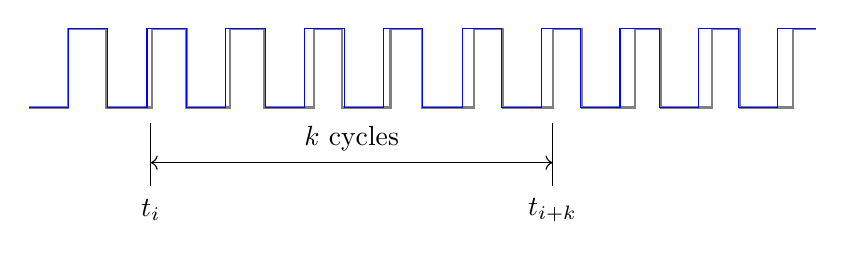\begin{tikzpicture}[scale=1]
\draw[gray, thick] (0,0) --(0.01,0) --(0.02,0) --(0.03,0) --(0.04,0) --(0.05,0) --(0.06,0) --(0.07,0) --(0.08,0) --(0.09,0) --(0.1,0) --(0.11,0) --(0.12,0) --(0.13,0) --(0.14,0) --(0.15,0) --(0.16,0) --(0.17,0) --(0.18,0) --(0.19,0) --(0.2,0) --(0.21,0) --(0.22,0) --(0.23,0) --(0.24,0) --(0.25,0) --(0.26,0) --(0.27,0) --(0.28,0) --(0.29,0) --(0.3,0) --(0.31,0) --(0.32,0) --(0.33,0) --(0.34,0) --(0.35,0) --(0.36,0) --(0.37,0) --(0.38,0) --(0.39,0) --(0.4,0) --(0.41,0) --(0.42,0) --(0.43,0) --(0.44,0) --(0.451,0) --(0.461,0) --(0.47,0) --(0.48,0) --(0.49,0) --(0.5,0) --(0.5,1) --(0.5,1) --(0.51,1) --(0.52,1) --(0.53,1) --(0.54,1) --(0.551,1) --(0.561,1) --(0.571,1) --(0.581,1) --(0.591,1) --(0.601,1) --(0.611,1) --(0.621,1) --(0.631,1) --(0.641,1) --(0.651,1) --(0.661,1) --(0.671,1) --(0.681,1) --(0.691,1) --(0.701,1) --(0.711,1) --(0.721,1) --(0.731,1) --(0.741,1) --(0.751,1) --(0.761,1) --(0.771,1) --(0.781,1) --(0.791,1) --(0.801,1) --(0.811,1) --(0.821,1) --(0.831,1) --(0.841,1) --(0.851,1) --(0.861,1) --(0.871,1) --(0.881,1) --(0.891,1) --(0.901,1) --(0.911,1) --(0.921,1) --(0.931,1) --(0.941,1) --(0.951,1) --(0.961,1) --(0.971,1) --(0.981,1) --(0.981,0) --(0.981,0) --(0.991,0) --(1.001,0) --(1.011,0) --(1.021,0) --(1.031,0) --(1.041,0) --(1.051,0) --(1.061,0) --(1.071,0) --(1.081,0) --(1.091,0) --(1.101,0) --(1.111,0) --(1.121,0) --(1.131,0) --(1.141,0) --(1.151,0) --(1.161,0) --(1.171,0) --(1.181,0) --(1.191,0) --(1.201,0) --(1.211,0) --(1.221,0) --(1.231,0) --(1.241,0) --(1.251,0) --(1.261,0) --(1.271,0) --(1.281,0) --(1.291,0) --(1.301,0) --(1.311,0) --(1.321,0) --(1.331,0) --(1.341,0) --(1.351,0) --(1.361,0) --(1.371,0) --(1.381,0) --(1.391,0) --(1.401,0) --(1.411,0) --(1.421,0) --(1.431,0) --(1.441,0) --(1.451,0) --(1.461,0) --(1.471,0) --(1.481,0) --(1.491,0) --(1.502,0) --(1.512,0) --(1.522,0) --(1.532,0) --(1.542,0) --(1.552,0) --(1.562,0) --(1.562,1) --(1.562,1) --(1.572,1) --(1.582,1) --(1.592,1) --(1.602,1) --(1.612,1) --(1.622,1) --(1.632,1) --(1.642,1) --(1.652,1) --(1.662,1) --(1.672,1) --(1.682,1) --(1.692,1) --(1.702,1) --(1.712,1) --(1.722,1) --(1.732,1) --(1.742,1) --(1.752,1) --(1.762,1) --(1.772,1) --(1.782,1) --(1.792,1) --(1.802,1) --(1.812,1) --(1.822,1) --(1.832,1) --(1.842,1) --(1.852,1) --(1.862,1) --(1.872,1) --(1.882,1) --(1.892,1) --(1.902,1) --(1.912,1) --(1.922,1) --(1.932,1) --(1.942,1) --(1.952,1) --(1.962,1) --(1.972,1) --(1.982,1) --(1.992,1) --(2.002,1) --(2.002,0) --(2.002,0) --(2.012,0) --(2.022,0) --(2.032,0) --(2.042,0) --(2.052,0) --(2.062,0) --(2.072,0) --(2.082,0) --(2.092,0) --(2.102,0) --(2.112,0) --(2.122,0) --(2.132,0) --(2.142,0) --(2.152,0) --(2.162,0) --(2.172,0) --(2.182,0) --(2.192,0) --(2.202,0) --(2.212,0) --(2.222,0) --(2.232,0) --(2.242,0) --(2.252,0) --(2.262,0) --(2.272,0) --(2.282,0) --(2.292,0) --(2.302,0) --(2.312,0) --(2.322,0) --(2.332,0) --(2.342,0) --(2.352,0) --(2.362,0) --(2.372,0) --(2.382,0) --(2.392,0) --(2.402,0) --(2.412,0) --(2.422,0) --(2.432,0) --(2.442,0) --(2.452,0) --(2.462,0) --(2.472,0) --(2.482,0) --(2.492,0) --(2.503,0) --(2.513,0) --(2.523,0) --(2.533,0) --(2.543,0) --(2.553,0) --(2.553,1) --(2.553,1) --(2.563,1) --(2.573,1) --(2.583,1) --(2.593,1) --(2.603,1) --(2.613,1) --(2.623,1) --(2.633,1) --(2.643,1) --(2.653,1) --(2.663,1) --(2.673,1) --(2.683,1) --(2.693,1) --(2.703,1) --(2.713,1) --(2.723,1) --(2.733,1) --(2.743,1) --(2.753,1) --(2.763,1) --(2.773,1) --(2.783,1) --(2.793,1) --(2.803,1) --(2.813,1) --(2.823,1) --(2.833,1) --(2.843,1) --(2.853,1) --(2.863,1) --(2.873,1) --(2.883,1) --(2.893,1) --(2.903,1) --(2.913,1) --(2.923,1) --(2.933,1) --(2.943,1) --(2.953,1) --(2.963,1) --(2.973,1) --(2.983,1) --(2.983,0) --(2.983,0) --(2.993,0) --(3.003,0) --(3.013,0) --(3.023,0) --(3.033,0) --(3.043,0) --(3.053,0) --(3.063,0) --(3.073,0) --(3.083,0) --(3.093,0) --(3.103,0) --(3.113,0) --(3.123,0) --(3.133,0) --(3.143,0) --(3.153,0) --(3.163,0) --(3.173,0) --(3.183,0) --(3.193,0) --(3.203,0) --(3.213,0) --(3.223,0) --(3.233,0) --(3.243,0) --(3.253,0) --(3.263,0) --(3.273,0) --(3.283,0) --(3.293,0) --(3.303,0) --(3.313,0) --(3.323,0) --(3.333,0) --(3.343,0) --(3.353,0) --(3.363,0) --(3.373,0) --(3.383,0) --(3.393,0) --(3.403,0) --(3.413,0) --(3.423,0) --(3.433,0) --(3.443,0) --(3.453,0) --(3.463,0) --(3.473,0) --(3.483,0) --(3.493,0) --(3.504,0) --(3.514,0) --(3.524,0) --(3.534,0) --(3.544,0) --(3.554,0) --(3.564,0) --(3.574,0) --(3.584,0) --(3.594,0) --(3.604,0) --(3.614,0) --(3.624,0) --(3.624,1) --(3.624,1) --(3.634,1) --(3.644,1) --(3.654,1) --(3.664,1) --(3.674,1) --(3.684,1) --(3.694,1) --(3.704,1) --(3.714,1) --(3.724,1) --(3.734,1) --(3.744,1) --(3.754,1) --(3.764,1) --(3.774,1) --(3.784,1) --(3.794,1) --(3.804,1) --(3.814,1) --(3.824,1) --(3.834,1) --(3.844,1) --(3.854,1) --(3.864,1) --(3.874,1) --(3.884,1) --(3.894,1) --(3.904,1) --(3.914,1) --(3.924,1) --(3.934,1) --(3.944,1) --(3.954,1) --(3.964,1) --(3.974,1) --(3.974,0) --(3.974,0) --(3.984,0) --(3.994,0) --(4.004,0) --(4.014,0) --(4.024,0) --(4.034,0) --(4.044,0) --(4.054,0) --(4.064,0) --(4.074,0) --(4.084,0) --(4.094,0) --(4.104,0) --(4.114,0) --(4.124,0) --(4.134,0) --(4.144,0) --(4.154,0) --(4.164,0) --(4.174,0) --(4.184,0) --(4.194,0) --(4.204,0) --(4.214,0) --(4.224,0) --(4.234,0) --(4.244,0) --(4.254,0) --(4.264,0) --(4.274,0) --(4.284,0) --(4.294,0) --(4.304,0) --(4.314,0) --(4.324,0) --(4.334,0) --(4.344,0) --(4.354,0) --(4.364,0) --(4.374,0) --(4.384,0) --(4.394,0) --(4.404,0) --(4.414,0) --(4.424,0) --(4.434,0) --(4.444,0) --(4.454,0) --(4.464,0) --(4.474,0) --(4.484,0) --(4.494,0) --(4.505,0) --(4.515,0) --(4.525,0) --(4.535,0) --(4.545,0) --(4.555,0) --(4.565,0) --(4.575,0) --(4.585,0) --(4.595,0) --(4.595,1) --(4.595,1) --(4.605,1) --(4.615,1) --(4.625,1) --(4.635,1) --(4.645,1) --(4.655,1) --(4.665,1) --(4.675,1) --(4.685,1) --(4.695,1) --(4.705,1) --(4.715,1) --(4.725,1) --(4.735,1) --(4.745,1) --(4.755,1) --(4.765,1) --(4.775,1) --(4.785,1) --(4.795,1) --(4.805,1) --(4.815,1) --(4.825,1) --(4.835,1) --(4.845,1) --(4.855,1) --(4.865,1) --(4.875,1) --(4.885,1) --(4.895,1) --(4.905,1) --(4.915,1) --(4.925,1) --(4.935,1) --(4.945,1) --(4.955,1) --(4.965,1) --(4.975,1) --(4.985,1) --(4.995,1) --(4.995,0) --(4.995,0) --(5.005,0) --(5.015,0) --(5.025,0) --(5.035,0) --(5.045,0) --(5.055,0) --(5.065,0) --(5.075,0) --(5.085,0) --(5.095,0) --(5.105,0) --(5.115,0) --(5.125,0) --(5.135,0) --(5.145,0) --(5.155,0) --(5.165,0) --(5.175,0) --(5.185,0) --(5.195,0) --(5.205,0) --(5.215,0) --(5.225,0) --(5.235,0) --(5.245,0) --(5.255,0) --(5.265,0) --(5.275,0) --(5.285,0) --(5.295,0) --(5.305,0) --(5.315,0) --(5.325,0) --(5.335,0) --(5.345,0) --(5.355,0) --(5.365,0) --(5.375,0) --(5.385,0) --(5.395,0) --(5.405,0) --(5.415,0) --(5.425,0) --(5.435,0) --(5.445,0) --(5.455,0) --(5.465,0) --(5.475,0) --(5.485,0) --(5.495,0) --(5.506,0) --(5.516,0) --(5.526,0) --(5.536,0) --(5.546,0) --(5.556,0) --(5.566,0) --(5.576,0) --(5.586,0) --(5.596,0) --(5.606,0) --(5.616,0) --(5.626,0) --(5.636,0) --(5.646,0) --(5.656,0) --(5.656,1) --(5.656,1) --(5.666,1) --(5.676,1) --(5.686,1) --(5.696,1) --(5.706,1) --(5.716,1) --(5.726,1) --(5.736,1) --(5.746,1) --(5.756,1) --(5.766,1) --(5.776,1) --(5.786,1) --(5.796,1) --(5.806,1) --(5.816,1) --(5.826,1) --(5.836,1) --(5.846,1) --(5.856,1) --(5.866,1) --(5.876,1) --(5.886,1) --(5.896,1) --(5.906,1) --(5.916,1) --(5.926,1) --(5.936,1) --(5.946,1) --(5.956,1) --(5.966,1) --(5.976,1) --(5.986,1) --(5.996,1) --(6.006,1) --(6.016,1) --(6.026,1) --(6.026,0) --(6.026,0) --(6.036,0) --(6.046,0) --(6.056,0) --(6.066,0) --(6.076,0) --(6.086,0) --(6.096,0) --(6.106,0) --(6.116,0) --(6.126,0) --(6.136,0) --(6.146,0) --(6.156,0) --(6.166,0) --(6.176,0) --(6.186,0) --(6.196,0) --(6.206,0) --(6.216,0) --(6.226,0) --(6.236,0) --(6.246,0) --(6.256,0) --(6.266,0) --(6.276,0) --(6.286,0) --(6.296,0) --(6.306,0) --(6.316,0) --(6.326,0) --(6.336,0) --(6.346,0) --(6.356,0) --(6.366,0) --(6.376,0) --(6.386,0) --(6.396,0) --(6.406,0) --(6.416,0) --(6.426,0) --(6.436,0) --(6.446,0) --(6.456,0) --(6.466,0) --(6.476,0) --(6.486,0) --(6.496,0) --(6.507,0) --(6.517,0) --(6.527,0) --(6.537,0) --(6.547,0) --(6.557,0) --(6.567,0) --(6.577,0) --(6.587,0) --(6.597,0) --(6.607,0) --(6.617,0) --(6.627,0) --(6.637,0) --(6.647,0) --(6.657,0) --(6.657,1) --(6.657,1) --(6.667,1) --(6.677,1) --(6.687,1) --(6.697,1) --(6.707,1) --(6.717,1) --(6.727,1) --(6.737,1) --(6.747,1) --(6.757,1) --(6.767,1) --(6.777,1) --(6.787,1) --(6.797,1) --(6.807,1) --(6.817,1) --(6.827,1) --(6.837,1) --(6.847,1) --(6.857,1) --(6.867,1) --(6.877,1) --(6.887,1) --(6.897,1) --(6.907,1) --(6.917,1) --(6.927,1) --(6.937,1) --(6.947,1) --(6.957,1) --(6.967,1) --(6.977,1) --(6.987,1) --(6.997,1) --(7.007,1) --(7.017,1) --(7.027,1) --(7.027,0) --(7.027,0) --(7.037,0) --(7.047,0) --(7.057,0) --(7.067,0) --(7.077,0) --(7.087,0) --(7.097,0) --(7.107,0) --(7.117,0) --(7.127,0) --(7.137,0) --(7.147,0) --(7.157,0) --(7.167,0) --(7.177,0) --(7.187,0) --(7.197,0) --(7.207,0) --(7.217,0) --(7.227,0) --(7.237,0) --(7.247,0) --(7.257,0) --(7.267,0) --(7.277,0) --(7.287,0) --(7.297,0) --(7.307,0) --(7.317,0) --(7.327,0) --(7.337,0) --(7.347,0) --(7.357,0) --(7.367,0) --(7.377,0) --(7.387,0) --(7.397,0) --(7.407,0) --(7.417,0) --(7.427,0) --(7.437,0) --(7.447,0) --(7.457,0) --(7.467,0) --(7.477,0) --(7.487,0) --(7.497,0) --(7.508,0) --(7.518,0) --(7.528,0) --(7.538,0) --(7.548,0) --(7.558,0) --(7.568,0) --(7.578,0) --(7.588,0) --(7.598,0) --(7.608,0) --(7.618,0) --(7.628,0) --(7.638,0) --(7.648,0) --(7.658,0) --(7.668,0) --(7.678,0) --(7.688,0) --(7.698,0) --(7.698,1) --(7.698,1) --(7.708,1) --(7.718,1) --(7.728,1) --(7.738,1) --(7.748,1) --(7.758,1) --(7.768,1) --(7.778,1) --(7.788,1) --(7.798,1) --(7.808,1) --(7.818,1) --(7.828,1) --(7.838,1) --(7.848,1) --(7.858,1) --(7.868,1) --(7.878,1) --(7.888,1) --(7.898,1) --(7.908,1) --(7.918,1) --(7.928,1) --(7.938,1) --(7.948,1) --(7.958,1) --(7.968,1) --(7.978,1) --(7.988,1) --(7.998,1) --(8.008,1) --(8.018,1) --(8.028,1) --(8.028,0) --(8.028,0) --(8.038,0) --(8.048,0) --(8.058,0) --(8.068,0) --(8.078,0) --(8.088,0) --(8.098,0) --(8.108,0) --(8.118,0) --(8.128,0) --(8.138,0) --(8.148,0) --(8.158,0) --(8.168,0) --(8.178,0) --(8.188,0) --(8.198,0) --(8.208,0) --(8.218,0) --(8.228,0) --(8.238,0) --(8.248,0) --(8.258,0) --(8.268,0) --(8.278,0) --(8.288,0) --(8.298,0) --(8.308,0) --(8.318,0) --(8.328,0) --(8.338,0) --(8.348,0) --(8.358,0) --(8.368,0) --(8.378,0) --(8.388,0) --(8.398,0) --(8.408,0) --(8.418,0) --(8.428,0) --(8.438,0) --(8.448,0) --(8.458,0) --(8.468,0) --(8.478,0) --(8.488,0) --(8.498,0) --(8.509,0) --(8.519,0) --(8.529,0) --(8.539,0) --(8.549,0) --(8.559,0) --(8.569,0) --(8.579,0) --(8.589,0) --(8.599,0) --(8.609,0) --(8.619,0) --(8.629,0) --(8.639,0) --(8.649,0) --(8.659,0) --(8.669,0) --(8.679,0) --(8.679,1) --(8.679,1) --(8.689,1) --(8.699,1) --(8.709,1) --(8.719,1) --(8.729,1) --(8.739,1) --(8.749,1) --(8.759,1) --(8.769,1) --(8.779,1) --(8.789,1) --(8.799,1) --(8.809,1) --(8.819,1) --(8.829,1) --(8.839,1) --(8.849,1) --(8.859,1) --(8.869,1) --(8.879,1) --(8.889,1) --(8.899,1) --(8.909,1) --(8.919,1) --(8.929,1) --(8.939,1) --(8.949,1) --(8.959,1) --(8.969,1) --(8.979,1) --(8.989,1) --(8.999,1) --(9.009,1) --(9.019,1) --(9.029,1) --(9.029,0) --(9.029,0) --(9.039,0) --(9.049,0) --(9.059,0) --(9.069,0) --(9.079,0) --(9.089,0) --(9.099,0) --(9.109,0) --(9.119,0) --(9.129,0) --(9.139,0) --(9.149,0) --(9.159,0) --(9.169,0) --(9.179,0) --(9.189,0) --(9.199,0) --(9.209,0) --(9.219,0) --(9.229,0) --(9.239,0) --(9.249,0) --(9.259,0) --(9.269,0) --(9.279,0) --(9.289,0) --(9.299,0) --(9.309,0) --(9.319,0) --(9.329,0) --(9.339,0) --(9.349,0) --(9.359,0) --(9.369,0) --(9.379,0) --(9.389,0) --(9.399,0) --(9.409,0) --(9.419,0) --(9.429,0) --(9.439,0) --(9.449,0) --(9.459,0) --(9.469,0) --(9.479,0) --(9.489,0) --(9.499,0) --(9.51,0) --(9.52,0) --(9.53,0) --(9.54,0) --(9.55,0) --(9.56,0) --(9.57,0) --(9.58,0) --(9.59,0) --(9.6,0) --(9.61,0) --(9.62,0) --(9.63,0) --(9.64,0) --(9.65,0) --(9.66,0) --(9.67,0) --(9.68,0) --(9.69,0) --(9.7,0) --(9.71,0) --(9.71,1) --(9.71,1) --(9.72,1) --(9.73,1) --(9.74,1) --(9.75,1) --(9.76,1) --(9.77,1) --(9.78,1) --(9.79,1) --(9.8,1) --(9.81,1) --(9.82,1) --(9.83,1) --(9.84,1) --(9.85,1) --(9.86,1) --(9.87,1) --(9.88,1) --(9.89,1) --(9.9,1) --(9.91,1) --(9.92,1) --(9.93,1) --(9.94,1) --(9.95,1) --(9.96,1) --(9.97,1) --(9.98,1) --(9.99,1) --(10,1);


\draw[blue] (0,0) --(0.01,0) --(0.02,0) --(0.03,0) --(0.04,0) --(0.05,0) --(0.06,0) --(0.07,0) --(0.08,0) --(0.09,0) --(0.1,0) --(0.11,0) --(0.12,0) --(0.13,0) --(0.14,0) --(0.15,0) --(0.16,0) --(0.17,0) --(0.18,0) --(0.19,0) --(0.2,0) --(0.21,0) --(0.22,0) --(0.23,0) --(0.24,0) --(0.25,0) --(0.26,0) --(0.27,0) --(0.28,0) --(0.29,0) --(0.3,0) --(0.31,0) --(0.32,0) --(0.33,0) --(0.34,0) --(0.35,0) --(0.36,0) --(0.37,0) --(0.38,0) --(0.39,0) --(0.4,0) --(0.41,0) --(0.42,0) --(0.43,0) --(0.44,0) --(0.451,0) --(0.461,0) --(0.47,0) --(0.48,0) --(0.49,0) --(0.5,0) --(0.5,1) --(0.5,1) --(0.51,1) --(0.52,1) --(0.53,1) --(0.54,1) --(0.551,1) --(0.561,1) --(0.571,1) --(0.581,1) --(0.591,1) --(0.601,1) --(0.611,1) --(0.621,1) --(0.631,1) --(0.641,1) --(0.651,1) --(0.661,1) --(0.671,1) --(0.681,1) --(0.691,1) --(0.701,1) --(0.711,1) --(0.721,1) --(0.731,1) --(0.741,1) --(0.751,1) --(0.761,1) --(0.771,1) --(0.781,1) --(0.791,1) --(0.801,1) --(0.811,1) --(0.821,1) --(0.831,1) --(0.841,1) --(0.851,1) --(0.861,1) --(0.871,1) --(0.881,1) --(0.891,1) --(0.901,1) --(0.911,1) --(0.921,1) --(0.931,1) --(0.941,1) --(0.951,1) --(0.961,1) --(0.971,1) --(0.981,1) --(0.991,1) --(1.001,1) --(1.001,0) --(1.001,0) --(1.011,0) --(1.021,0) --(1.031,0) --(1.041,0) --(1.051,0) --(1.061,0) --(1.071,0) --(1.081,0) --(1.091,0) --(1.101,0) --(1.111,0) --(1.121,0) --(1.131,0) --(1.141,0) --(1.151,0) --(1.161,0) --(1.171,0) --(1.181,0) --(1.191,0) --(1.201,0) --(1.211,0) --(1.221,0) --(1.231,0) --(1.241,0) --(1.251,0) --(1.261,0) --(1.271,0) --(1.281,0) --(1.291,0) --(1.301,0) --(1.311,0) --(1.321,0) --(1.331,0) --(1.341,0) --(1.351,0) --(1.361,0) --(1.371,0) --(1.381,0) --(1.391,0) --(1.401,0) --(1.411,0) --(1.421,0) --(1.431,0) --(1.441,0) --(1.451,0) --(1.461,0) --(1.471,0) --(1.481,0) --(1.491,0) --(1.502,0) --(1.502,1) --(1.502,1) --(1.512,1) --(1.522,1) --(1.532,1) --(1.542,1) --(1.552,1) --(1.562,1) --(1.572,1) --(1.582,1) --(1.592,1) --(1.602,1) --(1.612,1) --(1.622,1) --(1.632,1) --(1.642,1) --(1.652,1) --(1.662,1) --(1.672,1) --(1.682,1) --(1.692,1) --(1.702,1) --(1.712,1) --(1.722,1) --(1.732,1) --(1.742,1) --(1.752,1) --(1.762,1) --(1.772,1) --(1.782,1) --(1.792,1) --(1.802,1) --(1.812,1) --(1.822,1) --(1.832,1) --(1.842,1) --(1.852,1) --(1.862,1) --(1.872,1) --(1.882,1) --(1.892,1) --(1.902,1) --(1.912,1) --(1.922,1) --(1.932,1) --(1.942,1) --(1.952,1) --(1.962,1) --(1.972,1) --(1.982,1) --(1.992,1) --(2.002,1) --(2.002,0) --(2.002,0) --(2.012,0) --(2.022,0) --(2.032,0) --(2.042,0) --(2.052,0) --(2.062,0) --(2.072,0) --(2.082,0) --(2.092,0) --(2.102,0) --(2.112,0) --(2.122,0) --(2.132,0) --(2.142,0) --(2.152,0) --(2.162,0) --(2.172,0) --(2.182,0) --(2.192,0) --(2.202,0) --(2.212,0) --(2.222,0) --(2.232,0) --(2.242,0) --(2.252,0) --(2.262,0) --(2.272,0) --(2.282,0) --(2.292,0) --(2.302,0) --(2.312,0) --(2.322,0) --(2.332,0) --(2.342,0) --(2.352,0) --(2.362,0) --(2.372,0) --(2.382,0) --(2.392,0) --(2.402,0) --(2.412,0) --(2.422,0) --(2.432,0) --(2.442,0) --(2.452,0) --(2.462,0) --(2.472,0) --(2.482,0) --(2.492,0) --(2.503,0) --(2.503,1) --(2.503,1) --(2.513,1) --(2.523,1) --(2.533,1) --(2.543,1) --(2.553,1) --(2.563,1) --(2.573,1) --(2.583,1) --(2.593,1) --(2.603,1) --(2.613,1) --(2.623,1) --(2.633,1) --(2.643,1) --(2.653,1) --(2.663,1) --(2.673,1) --(2.683,1) --(2.693,1) --(2.703,1) --(2.713,1) --(2.723,1) --(2.733,1) --(2.743,1) --(2.753,1) --(2.763,1) --(2.773,1) --(2.783,1) --(2.793,1) --(2.803,1) --(2.813,1) --(2.823,1) --(2.833,1) --(2.843,1) --(2.853,1) --(2.863,1) --(2.873,1) --(2.883,1) --(2.893,1) --(2.903,1) --(2.913,1) --(2.923,1) --(2.933,1) --(2.943,1) --(2.953,1) --(2.963,1) --(2.973,1) --(2.983,1) --(2.993,1) --(3.003,1) --(3.003,0) --(3.003,0) --(3.013,0) --(3.023,0) --(3.033,0) --(3.043,0) --(3.053,0) --(3.063,0) --(3.073,0) --(3.083,0) --(3.093,0) --(3.103,0) --(3.113,0) --(3.123,0) --(3.133,0) --(3.143,0) --(3.153,0) --(3.163,0) --(3.173,0) --(3.183,0) --(3.193,0) --(3.203,0) --(3.213,0) --(3.223,0) --(3.233,0) --(3.243,0) --(3.253,0) --(3.263,0) --(3.273,0) --(3.283,0) --(3.293,0) --(3.303,0) --(3.313,0) --(3.323,0) --(3.333,0) --(3.343,0) --(3.353,0) --(3.363,0) --(3.373,0) --(3.383,0) --(3.393,0) --(3.403,0) --(3.413,0) --(3.423,0) --(3.433,0) --(3.443,0) --(3.453,0) --(3.463,0) --(3.473,0) --(3.483,0) --(3.493,0) --(3.504,0) --(3.504,1) --(3.504,1) --(3.514,1) --(3.524,1) --(3.534,1) --(3.544,1) --(3.554,1) --(3.564,1) --(3.574,1) --(3.584,1) --(3.594,1) --(3.604,1) --(3.614,1) --(3.624,1) --(3.634,1) --(3.644,1) --(3.654,1) --(3.664,1) --(3.674,1) --(3.684,1) --(3.694,1) --(3.704,1) --(3.714,1) --(3.724,1) --(3.734,1) --(3.744,1) --(3.754,1) --(3.764,1) --(3.774,1) --(3.784,1) --(3.794,1) --(3.804,1) --(3.814,1) --(3.824,1) --(3.834,1) --(3.844,1) --(3.854,1) --(3.864,1) --(3.874,1) --(3.884,1) --(3.894,1) --(3.904,1) --(3.914,1) --(3.924,1) --(3.934,1) --(3.944,1) --(3.954,1) --(3.964,1) --(3.974,1) --(3.984,1) --(3.994,1) --(4.004,1) --(4.004,0) --(4.004,0) --(4.014,0) --(4.024,0) --(4.034,0) --(4.044,0) --(4.054,0) --(4.064,0) --(4.074,0) --(4.084,0) --(4.094,0) --(4.104,0) --(4.114,0) --(4.124,0) --(4.134,0) --(4.144,0) --(4.154,0) --(4.164,0) --(4.174,0) --(4.184,0) --(4.194,0) --(4.204,0) --(4.214,0) --(4.224,0) --(4.234,0) --(4.244,0) --(4.254,0) --(4.264,0) --(4.274,0) --(4.284,0) --(4.294,0) --(4.304,0) --(4.314,0) --(4.324,0) --(4.334,0) --(4.344,0) --(4.354,0) --(4.364,0) --(4.374,0) --(4.384,0) --(4.394,0) --(4.404,0) --(4.414,0) --(4.424,0) --(4.434,0) --(4.444,0) --(4.454,0) --(4.464,0) --(4.474,0) --(4.484,0) --(4.494,0) --(4.505,0) --(4.505,1) --(4.505,1) --(4.515,1) --(4.525,1) --(4.535,1) --(4.545,1) --(4.555,1) --(4.565,1) --(4.575,1) --(4.585,1) --(4.595,1) --(4.605,1) --(4.615,1) --(4.625,1) --(4.635,1) --(4.645,1) --(4.655,1) --(4.665,1) --(4.675,1) --(4.685,1) --(4.695,1) --(4.705,1) --(4.715,1) --(4.725,1) --(4.735,1) --(4.745,1) --(4.755,1) --(4.765,1) --(4.775,1) --(4.785,1) --(4.795,1) --(4.805,1) --(4.815,1) --(4.825,1) --(4.835,1) --(4.845,1) --(4.855,1) --(4.865,1) --(4.875,1) --(4.885,1) --(4.895,1) --(4.905,1) --(4.915,1) --(4.925,1) --(4.935,1) --(4.945,1) --(4.955,1) --(4.965,1) --(4.975,1) --(4.985,1) --(4.995,1) --(5.005,1) --(5.005,0) --(5.005,0) --(5.015,0) --(5.025,0) --(5.035,0) --(5.045,0) --(5.055,0) --(5.065,0) --(5.075,0) --(5.085,0) --(5.095,0) --(5.105,0) --(5.115,0) --(5.125,0) --(5.135,0) --(5.145,0) --(5.155,0) --(5.165,0) --(5.175,0) --(5.185,0) --(5.195,0) --(5.205,0) --(5.215,0) --(5.225,0) --(5.235,0) --(5.245,0) --(5.255,0) --(5.265,0) --(5.275,0) --(5.285,0) --(5.295,0) --(5.305,0) --(5.315,0) --(5.325,0) --(5.335,0) --(5.345,0) --(5.355,0) --(5.365,0) --(5.375,0) --(5.385,0) --(5.395,0) --(5.405,0) --(5.415,0) --(5.425,0) --(5.435,0) --(5.445,0) --(5.455,0) --(5.465,0) --(5.475,0) --(5.485,0) --(5.495,0) --(5.506,0) --(5.506,1) --(5.506,1) --(5.516,1) --(5.526,1) --(5.536,1) --(5.546,1) --(5.556,1) --(5.566,1) --(5.576,1) --(5.586,1) --(5.596,1) --(5.606,1) --(5.616,1) --(5.626,1) --(5.636,1) --(5.646,1) --(5.656,1) --(5.666,1) --(5.676,1) --(5.686,1) --(5.696,1) --(5.706,1) --(5.716,1) --(5.726,1) --(5.736,1) --(5.746,1) --(5.756,1) --(5.766,1) --(5.776,1) --(5.786,1) --(5.796,1) --(5.806,1) --(5.816,1) --(5.826,1) --(5.836,1) --(5.846,1) --(5.856,1) --(5.866,1) --(5.876,1) --(5.886,1) --(5.896,1) --(5.906,1) --(5.916,1) --(5.926,1) --(5.936,1) --(5.946,1) --(5.956,1) --(5.966,1) --(5.976,1) --(5.986,1) --(5.996,1) --(6.006,1) --(6.006,0) --(6.006,0) --(6.016,0) --(6.026,0) --(6.036,0) --(6.046,0) --(6.056,0) --(6.066,0) --(6.076,0) --(6.086,0) --(6.096,0) --(6.106,0) --(6.116,0) --(6.126,0) --(6.136,0) --(6.146,0) --(6.156,0) --(6.166,0) --(6.176,0) --(6.186,0) --(6.196,0) --(6.206,0) --(6.216,0) --(6.226,0) --(6.236,0) --(6.246,0) --(6.256,0) --(6.266,0) --(6.276,0) --(6.286,0) --(6.296,0) --(6.306,0) --(6.316,0) --(6.326,0) --(6.336,0) --(6.346,0) --(6.356,0) --(6.366,0) --(6.376,0) --(6.386,0) --(6.396,0) --(6.406,0) --(6.416,0) --(6.426,0) --(6.436,0) --(6.446,0) --(6.456,0) --(6.466,0) --(6.476,0) --(6.486,0) --(6.496,0) --(6.507,0) --(6.507,1) --(6.507,1) --(6.517,1) --(6.527,1) --(6.537,1) --(6.547,1) --(6.557,1) --(6.567,1) --(6.577,1) --(6.587,1) --(6.597,1) --(6.607,1) --(6.617,1) --(6.627,1) --(6.637,1) --(6.647,1) --(6.657,1) --(6.667,1) --(6.677,1) --(6.687,1) --(6.697,1) --(6.707,1) --(6.717,1) --(6.727,1) --(6.737,1) --(6.747,1) --(6.757,1) --(6.767,1) --(6.777,1) --(6.787,1) --(6.797,1) --(6.807,1) --(6.817,1) --(6.827,1) --(6.837,1) --(6.847,1) --(6.857,1) --(6.867,1) --(6.877,1) --(6.887,1) --(6.897,1) --(6.907,1) --(6.917,1) --(6.927,1) --(6.937,1) --(6.947,1) --(6.957,1) --(6.967,1) --(6.977,1) --(6.987,1) --(6.997,1) --(7.007,1) --(7.007,0) --(7.007,0) --(7.017,0) --(7.027,0) --(7.037,0) --(7.047,0) --(7.057,0) --(7.067,0) --(7.077,0) --(7.087,0) --(7.097,0) --(7.107,0) --(7.117,0) --(7.127,0) --(7.137,0) --(7.147,0) --(7.157,0) --(7.167,0) --(7.177,0) --(7.187,0) --(7.197,0) --(7.207,0) --(7.217,0) --(7.227,0) --(7.237,0) --(7.247,0) --(7.257,0) --(7.267,0) --(7.277,0) --(7.287,0) --(7.297,0) --(7.307,0) --(7.317,0) --(7.327,0) --(7.337,0) --(7.347,0) --(7.357,0) --(7.367,0) --(7.377,0) --(7.387,0) --(7.397,0) --(7.407,0) --(7.417,0) --(7.427,0) --(7.437,0) --(7.447,0) --(7.457,0) --(7.467,0) --(7.477,0) --(7.487,0) --(7.497,0) --(7.508,0) --(7.508,1) --(7.508,1) --(7.518,1) --(7.528,1) --(7.538,1) --(7.548,1) --(7.558,1) --(7.568,1) --(7.578,1) --(7.588,1) --(7.598,1) --(7.608,1) --(7.618,1) --(7.628,1) --(7.638,1) --(7.648,1) --(7.658,1) --(7.668,1) --(7.678,1) --(7.688,1) --(7.698,1) --(7.708,1) --(7.718,1) --(7.728,1) --(7.738,1) --(7.748,1) --(7.758,1) --(7.768,1) --(7.778,1) --(7.788,1) --(7.798,1) --(7.808,1) --(7.818,1) --(7.828,1) --(7.838,1) --(7.848,1) --(7.858,1) --(7.868,1) --(7.878,1) --(7.888,1) --(7.898,1) --(7.908,1) --(7.918,1) --(7.928,1) --(7.938,1) --(7.948,1) --(7.958,1) --(7.968,1) --(7.978,1) --(7.988,1) --(7.998,1) --(8.008,1) --(8.008,0) --(8.008,0) --(8.018,0) --(8.028,0) --(8.038,0) --(8.048,0) --(8.058,0) --(8.068,0) --(8.078,0) --(8.088,0) --(8.098,0) --(8.108,0) --(8.118,0) --(8.128,0) --(8.138,0) --(8.148,0) --(8.158,0) --(8.168,0) --(8.178,0) --(8.188,0) --(8.198,0) --(8.208,0) --(8.218,0) --(8.228,0) --(8.238,0) --(8.248,0) --(8.258,0) --(8.268,0) --(8.278,0) --(8.288,0) --(8.298,0) --(8.308,0) --(8.318,0) --(8.328,0) --(8.338,0) --(8.348,0) --(8.358,0) --(8.368,0) --(8.378,0) --(8.388,0) --(8.398,0) --(8.408,0) --(8.418,0) --(8.428,0) --(8.438,0) --(8.448,0) --(8.458,0) --(8.468,0) --(8.478,0) --(8.488,0) --(8.498,0) --(8.509,0) --(8.509,1) --(8.509,1) --(8.519,1) --(8.529,1) --(8.539,1) --(8.549,1) --(8.559,1) --(8.569,1) --(8.579,1) --(8.589,1) --(8.599,1) --(8.609,1) --(8.619,1) --(8.629,1) --(8.639,1) --(8.649,1) --(8.659,1) --(8.669,1) --(8.679,1) --(8.689,1) --(8.699,1) --(8.709,1) --(8.719,1) --(8.729,1) --(8.739,1) --(8.749,1) --(8.759,1) --(8.769,1) --(8.779,1) --(8.789,1) --(8.799,1) --(8.809,1) --(8.819,1) --(8.829,1) --(8.839,1) --(8.849,1) --(8.859,1) --(8.869,1) --(8.879,1) --(8.889,1) --(8.899,1) --(8.909,1) --(8.919,1) --(8.929,1) --(8.939,1) --(8.949,1) --(8.959,1) --(8.969,1) --(8.979,1) --(8.989,1) --(8.999,1) --(9.009,1) --(9.009,0) --(9.009,0) --(9.019,0) --(9.029,0) --(9.039,0) --(9.049,0) --(9.059,0) --(9.069,0) --(9.079,0) --(9.089,0) --(9.099,0) --(9.109,0) --(9.119,0) --(9.129,0) --(9.139,0) --(9.149,0) --(9.159,0) --(9.169,0) --(9.179,0) --(9.189,0) --(9.199,0) --(9.209,0) --(9.219,0) --(9.229,0) --(9.239,0) --(9.249,0) --(9.259,0) --(9.269,0) --(9.279,0) --(9.289,0) --(9.299,0) --(9.309,0) --(9.319,0) --(9.329,0) --(9.339,0) --(9.349,0) --(9.359,0) --(9.369,0) --(9.379,0) --(9.389,0) --(9.399,0) --(9.409,0) --(9.419,0) --(9.429,0) --(9.439,0) --(9.449,0) --(9.459,0) --(9.469,0) --(9.479,0) --(9.489,0) --(9.499,0) --(9.51,0) --(9.51,1) --(9.51,1) --(9.52,1) --(9.53,1) --(9.54,1) --(9.55,1) --(9.56,1) --(9.57,1) --(9.58,1) --(9.59,1) --(9.6,1) --(9.61,1) --(9.62,1) --(9.63,1) --(9.64,1) --(9.65,1) --(9.66,1) --(9.67,1) --(9.68,1) --(9.69,1) --(9.7,1) --(9.71,1) --(9.72,1) --(9.73,1) --(9.74,1) --(9.75,1) --(9.76,1) --(9.77,1) --(9.78,1) --(9.79,1) --(9.8,1) --(9.81,1) --(9.82,1) --(9.83,1) --(9.84,1) --(9.85,1) --(9.86,1) --(9.87,1) --(9.88,1) --(9.89,1) --(9.9,1) --(9.91,1) --(9.92,1) --(9.93,1) --(9.94,1) --(9.95,1) --(9.96,1) --(9.97,1) --(9.98,1) --(9.99,1) --(10,1);


\draw (1.55,-0.2) -- (1.55,-1);
\draw (6.65,-0.2) -- (6.65,-1);
\draw[<->] (1.55,-0.7) -- (6.65,-0.7);
\node (deltat1) at (4.1,-0.4) {$k$ cycles};
\node (ti) at (1.55,-1.3) {$t_i$ };
\node (tik) at (6.65,-1.3) {$t_{i+k}$ };








\end{tikzpicture}